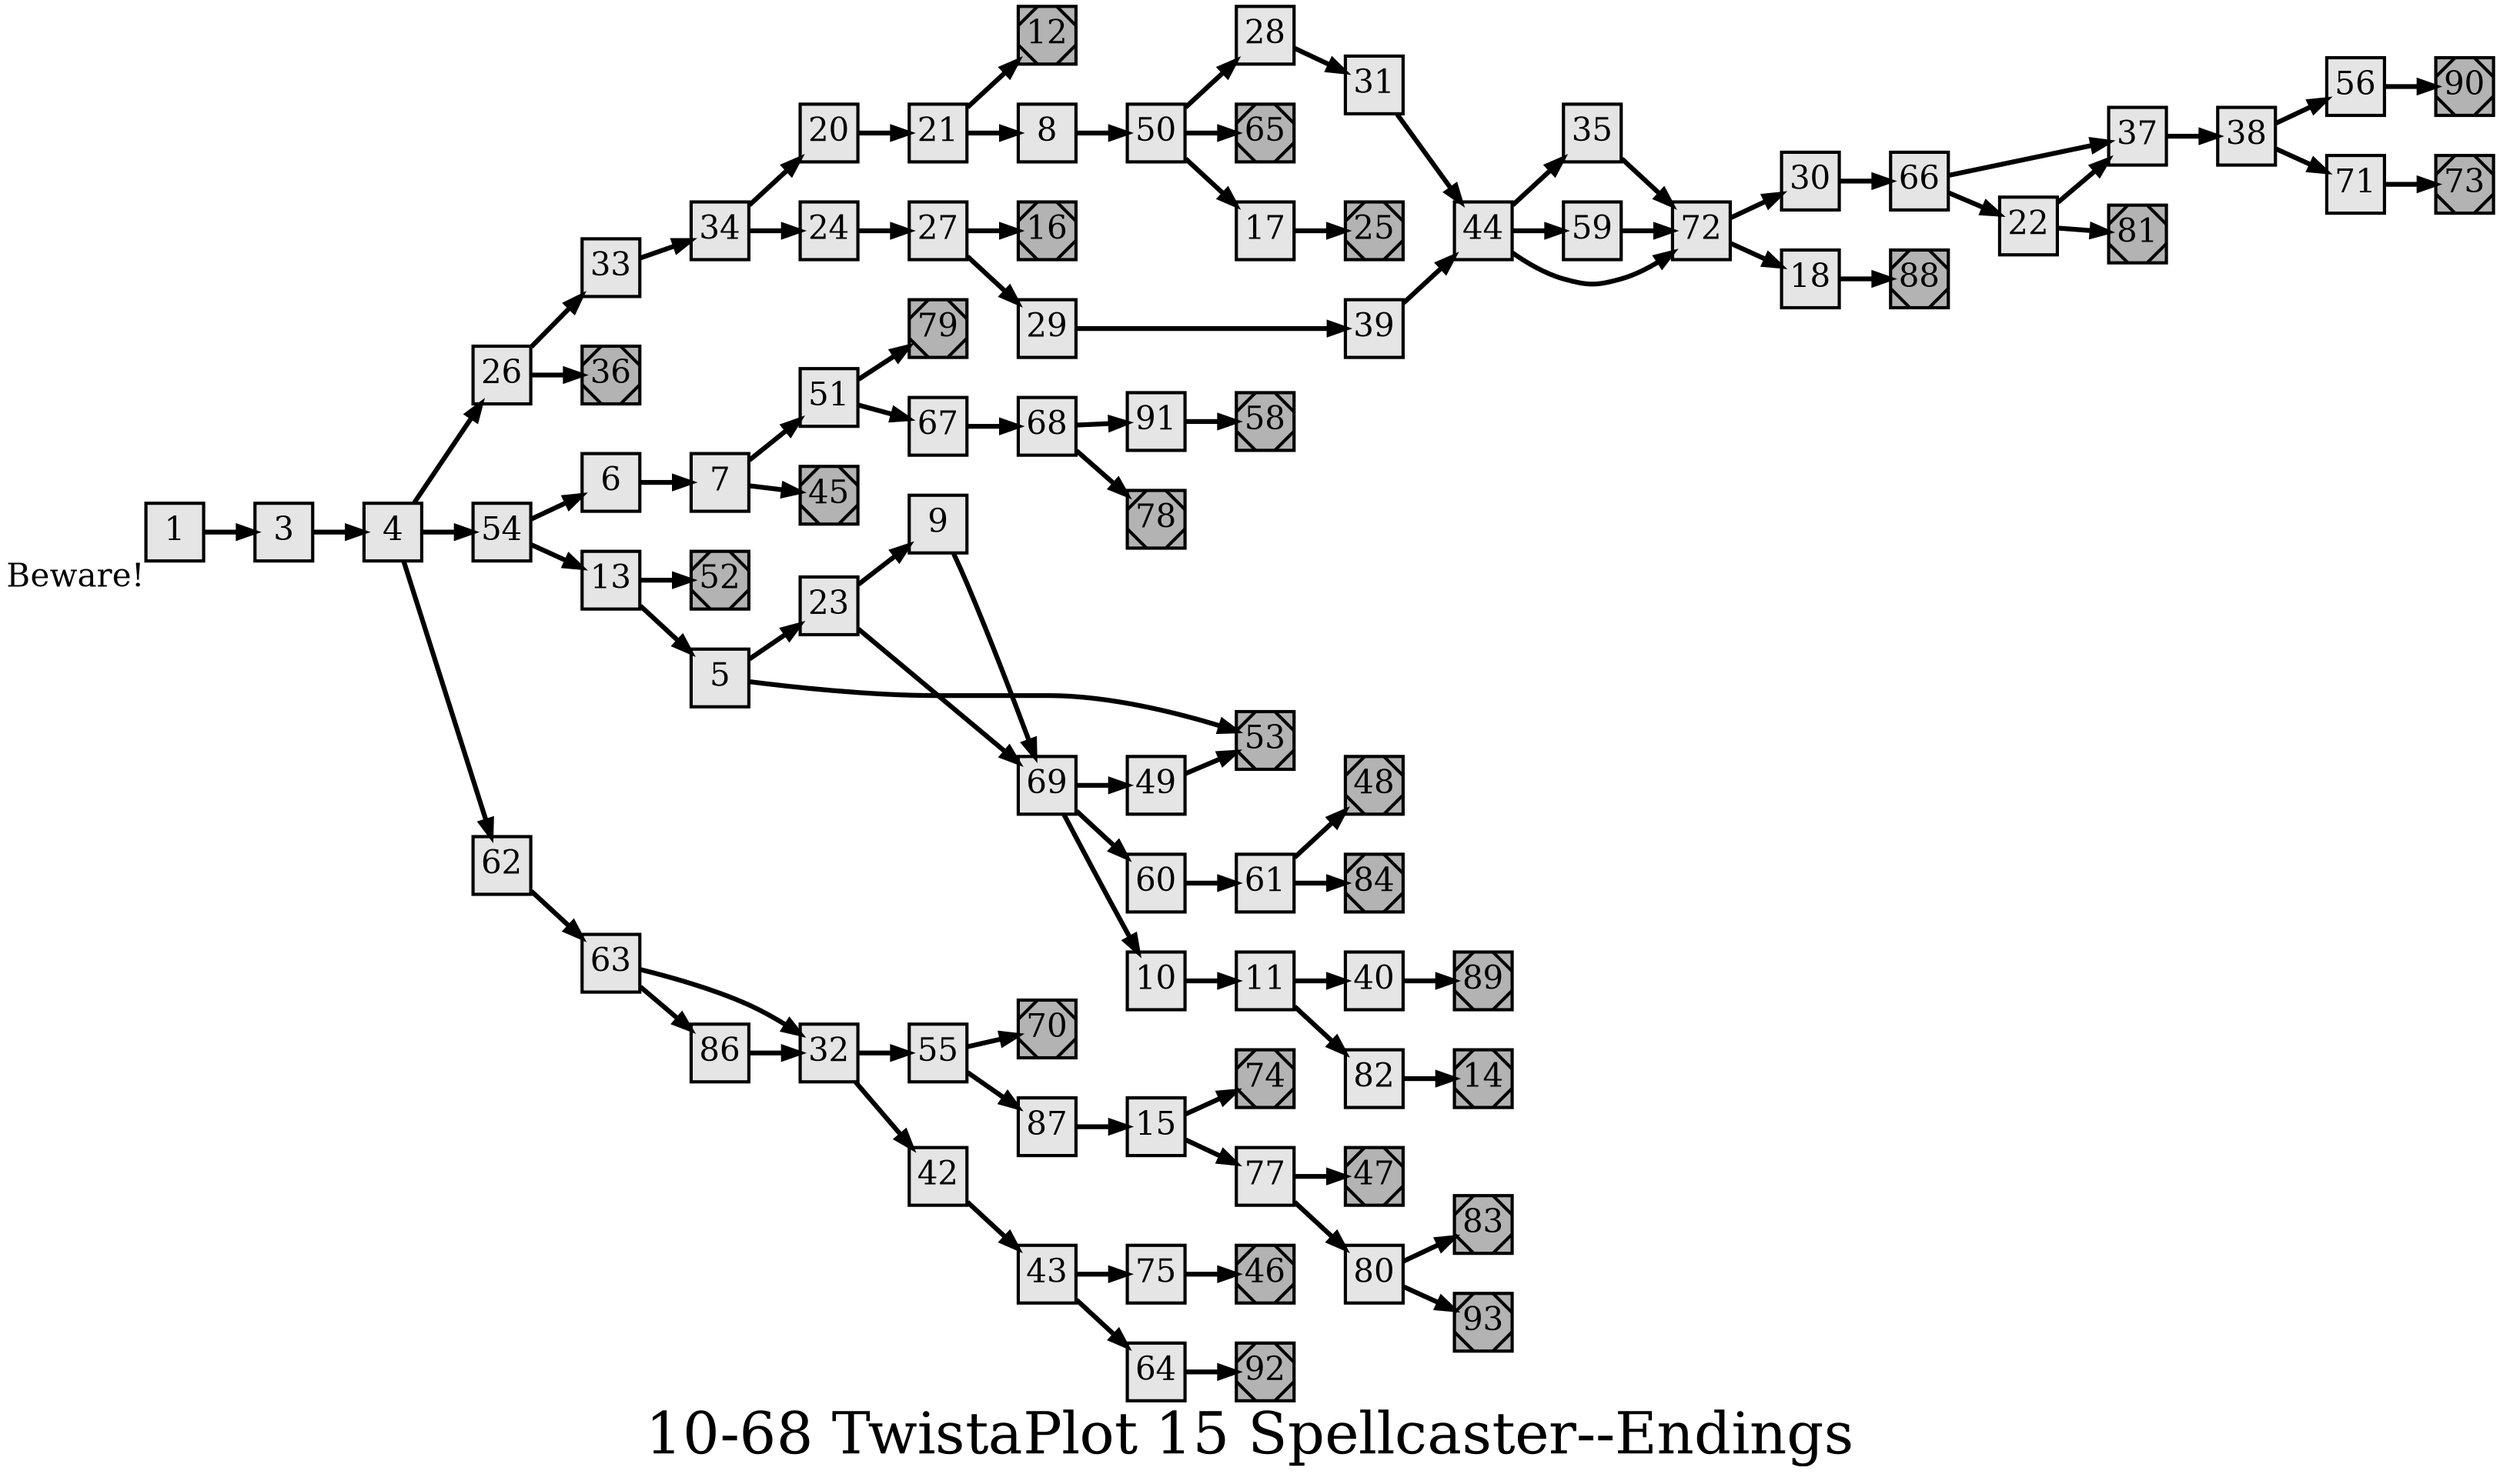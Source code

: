 digraph g{
  graph [ label="10-68 TwistaPlot 15 Spellcaster--Endings" rankdir=LR, ordering=out, fontsize=36, nodesep="0.35", ranksep="0.45"];
  node  [shape=rect, penwidth=2, fontsize=20, style=filled, fillcolor=grey90, margin="0,0", labelfloat=true, regular=true, fixedsize=true];
  edge  [labelfloat=true, penwidth=3, fontsize=12];
  // 10-68 TwistaPlot 15 Spellcaster;
  
  // Endings;
  
  12	[ xlabel="BAD-E" ];	// "reduced to a heap of cinders"
  14	[ xlabel="OK-E" ];	// "constant craving for tune"
  16	[ xlabel="GOOD-E" ];	// "make a small fortume"
  25	[ xlabel="BAD-E" ];	// turned into a toad
  36	[ xlabel="BAD-E" ];	// "trapped inside a mirror"
  45	[ xlabel="OK-E" ];	// "During your long recover, you write a book"
  46	[ xlabel="BAD-E" ];	// work off a vandelism conviction
  47	[ xlabel="BAD-E" ];	// "life as a Puritan isn't *all* bad"
  48	[ xlabel="BAD-E" ];	// "they just jail you for life"
  52	[ xlabel="BAD-E" ];	// turned into a cat
  53	[ xlabel="BAD-E" ];	// eaten by a rat
  58	[ xlabel="BAD-E" ];	// "your parents ground you"
  65	[ xlabel="BAD-E" ];	// "the cobra gets you"
  70	[ xlabel="BAD-E" ];	// "sadly, without the book, this is..."
  73	[ xlabel="GOOD-E" ];	// "you live a charmed life. Riches, power, health are all yours"
  74	[ xlabel="BAD-E" ];	// world taken over by evil sorcerers
  78	[ xlabel="BAD-E" ];	// survive in a zombie town
  79	[ xlabel="OK-E" ];	// but it wasn't a dream
  81	[ xlabel="BAD-E" ];	// turned into a magic sphere
  83	[ xlabel="GOOD-E" ];	// join good magicians
  84	[ xlabel="BAD-E" ];	// "they ground you for life"
  88	[ xlabel="GOOD-E" ];	// "Yark teaches you all he knows"
  89	[ xlabel="BAD-E" ];	// "The zookeepers feed you a diet of nothing but rats!"
  90	[ xlabel="GOOD-E" ];	// "you are just and powerful"
  92	[ xlabel="OK-E" ];	// hero in the newspaper, but lose the magic book
  93	[ xlabel="BAD-E" ];	// "Alas, you are burned at the stake."
  
  // Main story graph;
  
  1	[ xlabel="Beware!" ];
  1 -> 3;
  3 -> 4;
  4 -> 26;
  4 -> 54;
  4 -> 62;
  5 -> 23;
  5 -> 53;
  6 -> 7;
  7 -> 51;
  7 -> 45;
  8 -> 50;
  9 -> 69;
  10 -> 11;
  11 -> 40;
  11 -> 82;
  12	[ xlabel="E", shape=Msquare, fontsize=20, fillcolor=grey70, xlabel="" ];
  13 -> 52;
  13 -> 5;
  14	[ xlabel="E", shape=Msquare, fontsize=20, fillcolor=grey70, xlabel="" ];
  15 -> 74;
  15 -> 77;
  16	[ xlabel="E", shape=Msquare, fontsize=20, fillcolor=grey70, xlabel="" ];
  17 -> 25;
  18 -> 88;
  20 -> 21;
  21 -> 12;
  21 -> 8;
  22 -> 37;
  22 -> 81;
  23 -> 9;
  23 -> 69;
  24 -> 27;
  25	[ xlabel="E", shape=Msquare, fontsize=20, fillcolor=grey70, xlabel="" ];
  26 -> 33;
  26 -> 36;
  27 -> 16;
  27 -> 29;
  28 -> 31;
  29 -> 39;
  30 -> 66;
  31 -> 44;
  32 -> 55;
  32 -> 42;
  33 -> 34;
  34 -> 20;
  34 -> 24;
  35 -> 72;
  36	[ xlabel="E", shape=Msquare, fontsize=20, fillcolor=grey70, xlabel="" ];
  37 -> 38;
  38 -> 56;
  38 -> 71;
  39 -> 44;
  40 -> 89;
  42 -> 43;
  43 -> 75;
  43 -> 64;
  44 -> 35;
  44 -> 59;
  44 -> 72;
  45	[ xlabel="E", shape=Msquare, fontsize=20, fillcolor=grey70, xlabel="" ];
  46	[ xlabel="E", shape=Msquare, fontsize=20, fillcolor=grey70, xlabel="" ];
  47	[ xlabel="E", shape=Msquare, fontsize=20, fillcolor=grey70, xlabel="" ];
  48	[ xlabel="E", shape=Msquare, fontsize=20, fillcolor=grey70, xlabel="" ];
  49 -> 53;
  50 -> 28;
  50 -> 17;
  50 -> 65;
  51 -> 79;
  51 -> 67;
  52	[ xlabel="E", shape=Msquare, fontsize=20, fillcolor=grey70, xlabel="" ];
  53	[ xlabel="E", shape=Msquare, fontsize=20, fillcolor=grey70, xlabel="" ];
  54 -> 6;
  54 -> 13;
  55 -> 70;
  55 -> 87;
  56 -> 90;
  58	[ xlabel="E", shape=Msquare, fontsize=20, fillcolor=grey70, xlabel="" ];
  59 -> 72;
  60 -> 61;
  61 -> 48;
  61 -> 84;
  62 -> 63;
  63 -> 32;
  63 -> 86;
  64 -> 92;
  65	[ xlabel="E", shape=Msquare, fontsize=20, fillcolor=grey70, xlabel="" ];
  66 -> 37;
  66 -> 22;
  67 -> 68;
  68 -> 91;
  68 -> 78;
  69 -> 49;
  69 -> 60;
  69 -> 10;
  70	[ xlabel="E", shape=Msquare, fontsize=20, fillcolor=grey70, xlabel="" ];
  71 -> 73;
  72 -> 30;
  72 -> 18;
  73	[ xlabel="E", shape=Msquare, fontsize=20, fillcolor=grey70, xlabel="" ];
  74	[ xlabel="E", shape=Msquare, fontsize=20, fillcolor=grey70, xlabel="" ];
  75 -> 46;
  77 -> 47;
  77 -> 80;
  78	[ xlabel="E", shape=Msquare, fontsize=20, fillcolor=grey70, xlabel="" ];
  79	[ xlabel="E", shape=Msquare, fontsize=20, fillcolor=grey70, xlabel="" ];
  80 -> 83;
  80 -> 93;
  81	[ xlabel="E", shape=Msquare, fontsize=20, fillcolor=grey70, xlabel="" ];
  82 -> 14;
  83	[ xlabel="E", shape=Msquare, fontsize=20, fillcolor=grey70, xlabel="" ];
  84	[ xlabel="E", shape=Msquare, fontsize=20, fillcolor=grey70, xlabel="" ];
  86 -> 32;
  87 -> 15;
  88	[ xlabel="E", shape=Msquare, fontsize=20, fillcolor=grey70, xlabel="" ];
  89	[ xlabel="E", shape=Msquare, fontsize=20, fillcolor=grey70, xlabel="" ];
  90	[ xlabel="E", shape=Msquare, fontsize=20, fillcolor=grey70, xlabel="" ];
  91 -> 58;
  92	[ xlabel="E", shape=Msquare, fontsize=20, fillcolor=grey70, xlabel="" ];
  93	[ xlabel="E", shape=Msquare, fontsize=20, fillcolor=grey70, xlabel="" ];
}

